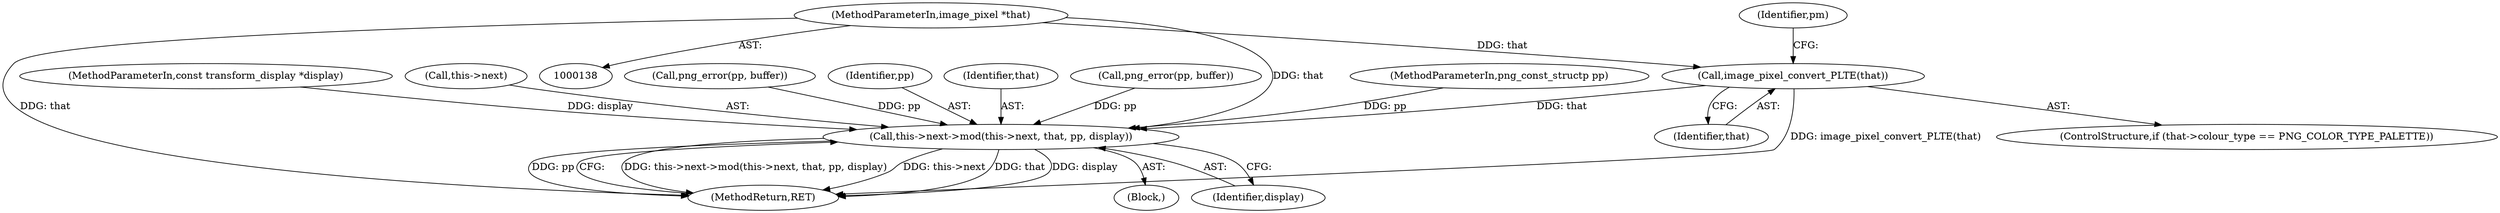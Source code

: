 digraph "0_Android_9d4853418ab2f754c2b63e091c29c5529b8b86ca_77@pointer" {
"1000161" [label="(Call,image_pixel_convert_PLTE(that))"];
"1000140" [label="(MethodParameterIn,image_pixel *that)"];
"1001318" [label="(Call,this->next->mod(this->next, that, pp, display))"];
"1000140" [label="(MethodParameterIn,image_pixel *that)"];
"1001319" [label="(Call,this->next)"];
"1001225" [label="(Call,png_error(pp, buffer))"];
"1001324" [label="(Identifier,display)"];
"1001323" [label="(Identifier,pp)"];
"1000663" [label="(Identifier,pm)"];
"1001322" [label="(Identifier,that)"];
"1001318" [label="(Call,this->next->mod(this->next, that, pp, display))"];
"1000155" [label="(ControlStructure,if (that->colour_type == PNG_COLOR_TYPE_PALETTE))"];
"1001325" [label="(MethodReturn,RET)"];
"1000657" [label="(Call,png_error(pp, buffer))"];
"1000141" [label="(MethodParameterIn,png_const_structp pp)"];
"1000161" [label="(Call,image_pixel_convert_PLTE(that))"];
"1000143" [label="(Block,)"];
"1000142" [label="(MethodParameterIn,const transform_display *display)"];
"1000162" [label="(Identifier,that)"];
"1000161" -> "1000155"  [label="AST: "];
"1000161" -> "1000162"  [label="CFG: "];
"1000162" -> "1000161"  [label="AST: "];
"1000663" -> "1000161"  [label="CFG: "];
"1000161" -> "1001325"  [label="DDG: image_pixel_convert_PLTE(that)"];
"1000140" -> "1000161"  [label="DDG: that"];
"1000161" -> "1001318"  [label="DDG: that"];
"1000140" -> "1000138"  [label="AST: "];
"1000140" -> "1001325"  [label="DDG: that"];
"1000140" -> "1001318"  [label="DDG: that"];
"1001318" -> "1000143"  [label="AST: "];
"1001318" -> "1001324"  [label="CFG: "];
"1001319" -> "1001318"  [label="AST: "];
"1001322" -> "1001318"  [label="AST: "];
"1001323" -> "1001318"  [label="AST: "];
"1001324" -> "1001318"  [label="AST: "];
"1001325" -> "1001318"  [label="CFG: "];
"1001318" -> "1001325"  [label="DDG: this->next->mod(this->next, that, pp, display)"];
"1001318" -> "1001325"  [label="DDG: this->next"];
"1001318" -> "1001325"  [label="DDG: that"];
"1001318" -> "1001325"  [label="DDG: display"];
"1001318" -> "1001325"  [label="DDG: pp"];
"1000657" -> "1001318"  [label="DDG: pp"];
"1001225" -> "1001318"  [label="DDG: pp"];
"1000141" -> "1001318"  [label="DDG: pp"];
"1000142" -> "1001318"  [label="DDG: display"];
}
